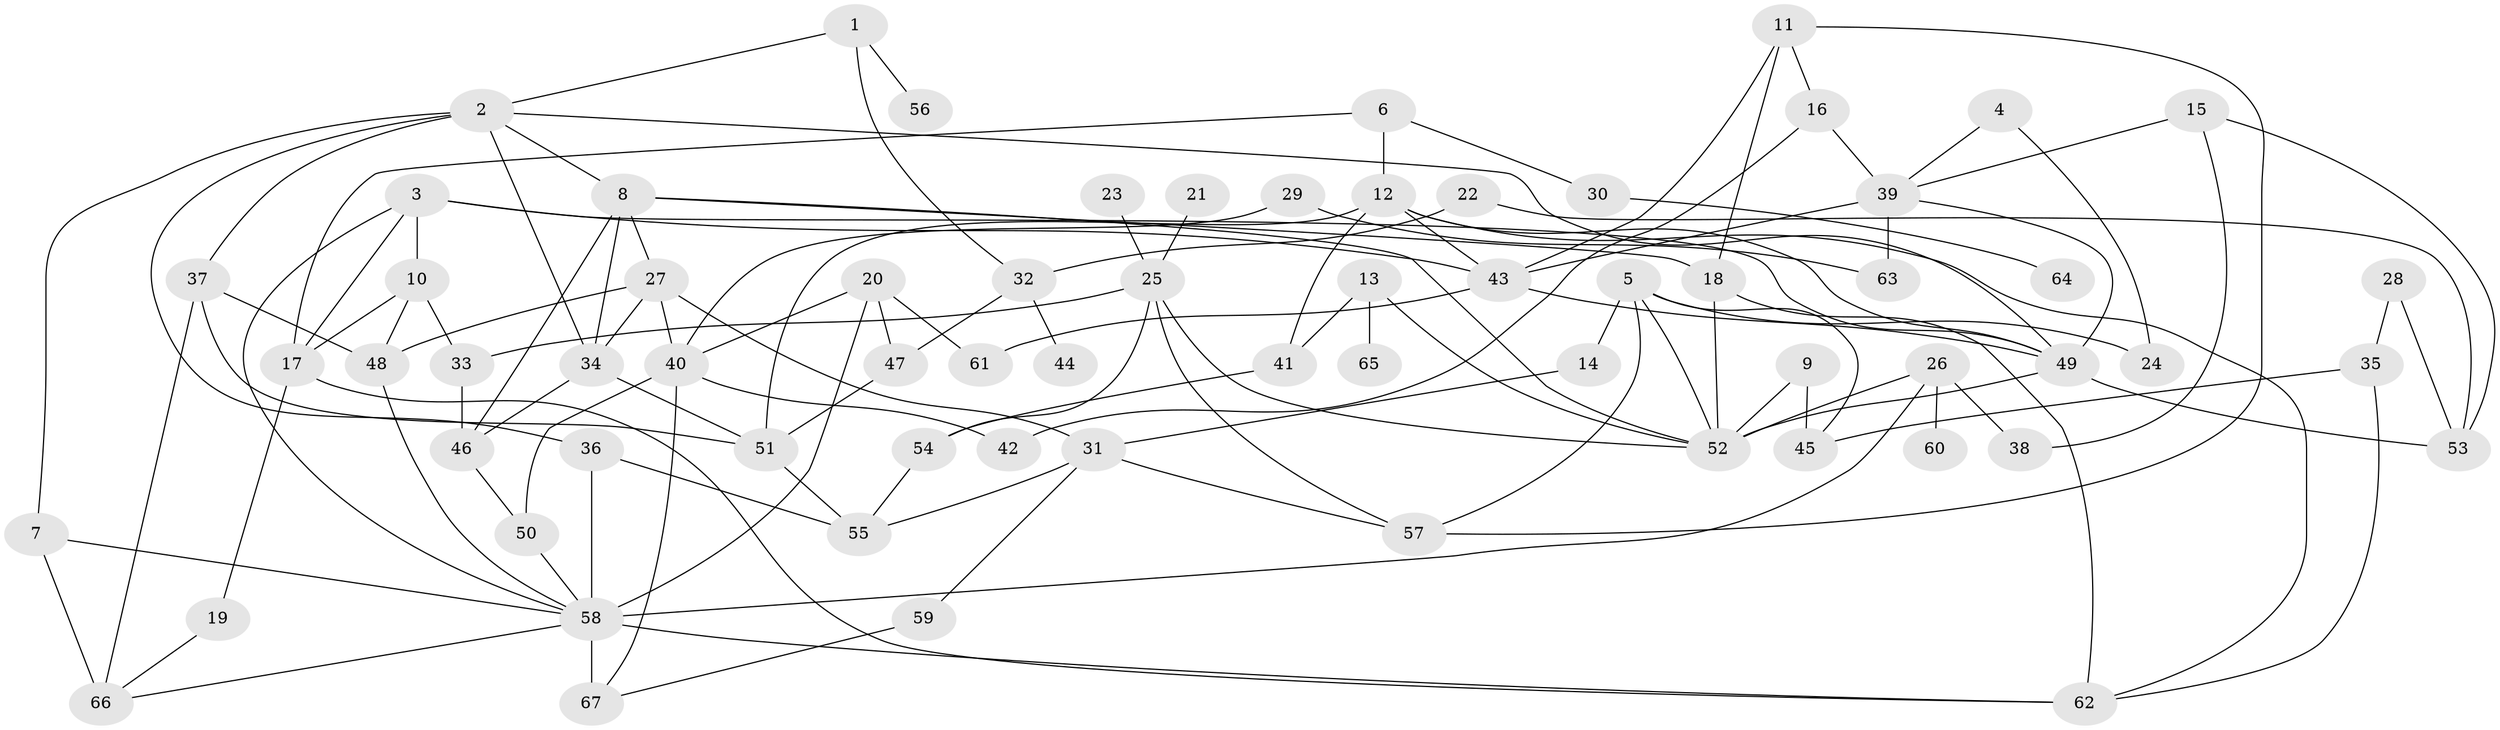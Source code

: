 // original degree distribution, {10: 0.014925373134328358, 7: 0.022388059701492536, 5: 0.05223880597014925, 3: 0.29850746268656714, 8: 0.014925373134328358, 1: 0.22388059701492538, 4: 0.11940298507462686, 2: 0.23134328358208955, 6: 0.022388059701492536}
// Generated by graph-tools (version 1.1) at 2025/01/03/09/25 03:01:05]
// undirected, 67 vertices, 120 edges
graph export_dot {
graph [start="1"]
  node [color=gray90,style=filled];
  1;
  2;
  3;
  4;
  5;
  6;
  7;
  8;
  9;
  10;
  11;
  12;
  13;
  14;
  15;
  16;
  17;
  18;
  19;
  20;
  21;
  22;
  23;
  24;
  25;
  26;
  27;
  28;
  29;
  30;
  31;
  32;
  33;
  34;
  35;
  36;
  37;
  38;
  39;
  40;
  41;
  42;
  43;
  44;
  45;
  46;
  47;
  48;
  49;
  50;
  51;
  52;
  53;
  54;
  55;
  56;
  57;
  58;
  59;
  60;
  61;
  62;
  63;
  64;
  65;
  66;
  67;
  1 -- 2 [weight=1.0];
  1 -- 32 [weight=1.0];
  1 -- 56 [weight=1.0];
  2 -- 7 [weight=1.0];
  2 -- 8 [weight=1.0];
  2 -- 34 [weight=1.0];
  2 -- 36 [weight=1.0];
  2 -- 37 [weight=1.0];
  2 -- 49 [weight=1.0];
  3 -- 10 [weight=1.0];
  3 -- 17 [weight=1.0];
  3 -- 43 [weight=1.0];
  3 -- 49 [weight=1.0];
  3 -- 58 [weight=1.0];
  4 -- 24 [weight=1.0];
  4 -- 39 [weight=1.0];
  5 -- 14 [weight=1.0];
  5 -- 24 [weight=1.0];
  5 -- 45 [weight=1.0];
  5 -- 52 [weight=1.0];
  5 -- 57 [weight=1.0];
  6 -- 12 [weight=1.0];
  6 -- 17 [weight=1.0];
  6 -- 30 [weight=1.0];
  7 -- 58 [weight=1.0];
  7 -- 66 [weight=2.0];
  8 -- 18 [weight=1.0];
  8 -- 27 [weight=1.0];
  8 -- 34 [weight=1.0];
  8 -- 46 [weight=1.0];
  8 -- 52 [weight=1.0];
  9 -- 45 [weight=1.0];
  9 -- 52 [weight=1.0];
  10 -- 17 [weight=1.0];
  10 -- 33 [weight=1.0];
  10 -- 48 [weight=1.0];
  11 -- 16 [weight=1.0];
  11 -- 18 [weight=1.0];
  11 -- 43 [weight=1.0];
  11 -- 57 [weight=1.0];
  12 -- 41 [weight=1.0];
  12 -- 43 [weight=1.0];
  12 -- 49 [weight=1.0];
  12 -- 51 [weight=1.0];
  12 -- 62 [weight=1.0];
  13 -- 41 [weight=1.0];
  13 -- 52 [weight=2.0];
  13 -- 65 [weight=1.0];
  14 -- 31 [weight=1.0];
  15 -- 38 [weight=1.0];
  15 -- 39 [weight=1.0];
  15 -- 53 [weight=1.0];
  16 -- 39 [weight=1.0];
  16 -- 42 [weight=1.0];
  17 -- 19 [weight=1.0];
  17 -- 62 [weight=1.0];
  18 -- 52 [weight=1.0];
  18 -- 62 [weight=1.0];
  19 -- 66 [weight=1.0];
  20 -- 40 [weight=1.0];
  20 -- 47 [weight=1.0];
  20 -- 58 [weight=1.0];
  20 -- 61 [weight=1.0];
  21 -- 25 [weight=1.0];
  22 -- 32 [weight=1.0];
  22 -- 53 [weight=1.0];
  23 -- 25 [weight=1.0];
  25 -- 33 [weight=1.0];
  25 -- 52 [weight=1.0];
  25 -- 54 [weight=1.0];
  25 -- 57 [weight=1.0];
  26 -- 38 [weight=1.0];
  26 -- 52 [weight=1.0];
  26 -- 58 [weight=1.0];
  26 -- 60 [weight=1.0];
  27 -- 31 [weight=1.0];
  27 -- 34 [weight=1.0];
  27 -- 40 [weight=1.0];
  27 -- 48 [weight=1.0];
  28 -- 35 [weight=1.0];
  28 -- 53 [weight=1.0];
  29 -- 40 [weight=1.0];
  29 -- 63 [weight=1.0];
  30 -- 64 [weight=1.0];
  31 -- 55 [weight=1.0];
  31 -- 57 [weight=1.0];
  31 -- 59 [weight=1.0];
  32 -- 44 [weight=1.0];
  32 -- 47 [weight=1.0];
  33 -- 46 [weight=1.0];
  34 -- 46 [weight=1.0];
  34 -- 51 [weight=1.0];
  35 -- 45 [weight=1.0];
  35 -- 62 [weight=1.0];
  36 -- 55 [weight=1.0];
  36 -- 58 [weight=1.0];
  37 -- 48 [weight=1.0];
  37 -- 51 [weight=1.0];
  37 -- 66 [weight=1.0];
  39 -- 43 [weight=2.0];
  39 -- 49 [weight=1.0];
  39 -- 63 [weight=1.0];
  40 -- 42 [weight=1.0];
  40 -- 50 [weight=1.0];
  40 -- 67 [weight=1.0];
  41 -- 54 [weight=1.0];
  43 -- 49 [weight=2.0];
  43 -- 61 [weight=1.0];
  46 -- 50 [weight=1.0];
  47 -- 51 [weight=1.0];
  48 -- 58 [weight=1.0];
  49 -- 52 [weight=1.0];
  49 -- 53 [weight=1.0];
  50 -- 58 [weight=1.0];
  51 -- 55 [weight=1.0];
  54 -- 55 [weight=1.0];
  58 -- 62 [weight=1.0];
  58 -- 66 [weight=1.0];
  58 -- 67 [weight=3.0];
  59 -- 67 [weight=1.0];
}

